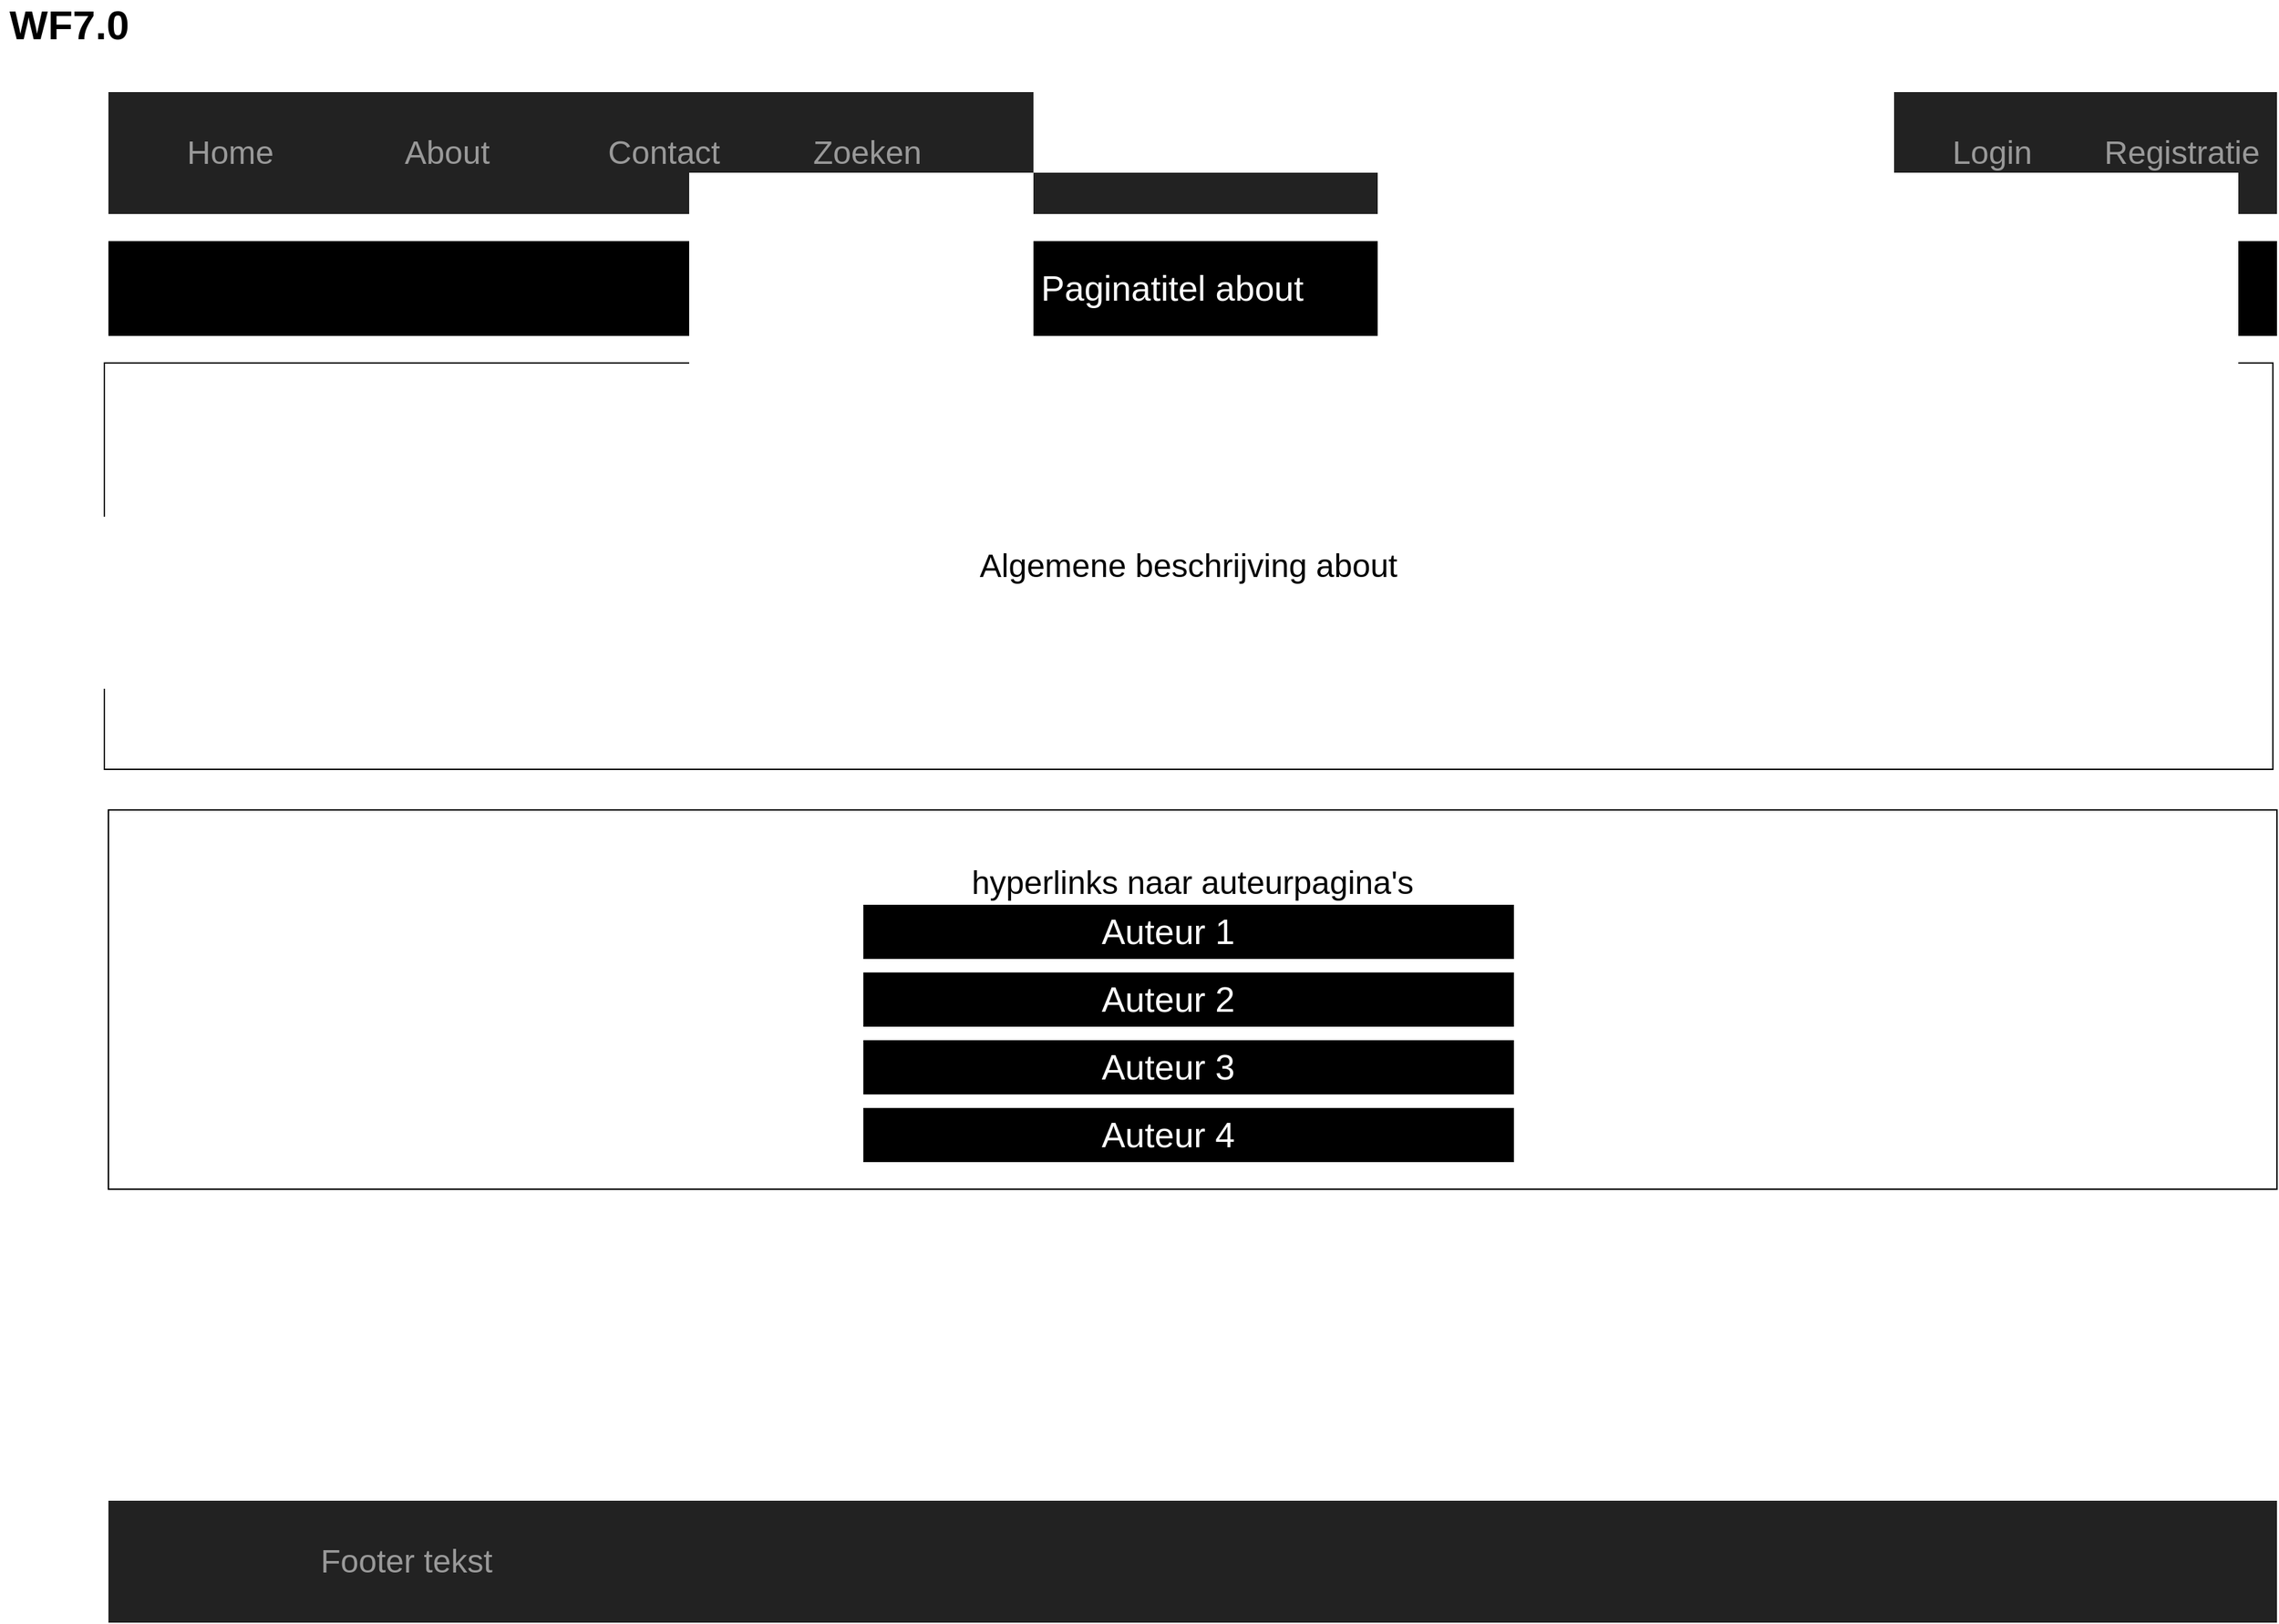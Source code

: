 <mxfile version="20.7.4" type="google"><diagram name="Page-1" id="c9db0220-8083-56f3-ca83-edcdcd058819"><mxGraphModel grid="1" page="1" gridSize="10" guides="1" tooltips="1" connect="1" arrows="1" fold="1" pageScale="1.5" pageWidth="1169" pageHeight="827" background="#ffffff" math="0" shadow="0"><root><mxCell id="0" style=";html=1;"/><mxCell id="1" style=";html=1;" parent="0"/><mxCell id="3d76a8aef4d5c911-1" value="" style="html=1;shadow=0;dashed=0;shape=mxgraph.bootstrap.rect;fillColor=#222222;strokeColor=none;whiteSpace=wrap;rounded=0;fontSize=12;fontColor=#000000;align=center;" vertex="1" parent="1"><mxGeometry x="80" y="70" width="1600" height="90" as="geometry"/></mxCell><mxCell id="3d76a8aef4d5c911-7" value="Zoeken" style="html=1;shadow=0;dashed=0;fillColor=none;strokeColor=none;shape=mxgraph.bootstrap.rect;fontColor=#999999;whiteSpace=wrap;fontSize=24;" vertex="1" parent="3d76a8aef4d5c911-1"><mxGeometry x="480.014" width="160" height="90" as="geometry"/></mxCell><mxCell id="3d76a8aef4d5c911-8" value="Login" style="html=1;shadow=0;dashed=0;fillColor=none;strokeColor=none;shape=mxgraph.bootstrap.rect;fontColor=#999999;whiteSpace=wrap;fontSize=24;" vertex="1" parent="3d76a8aef4d5c911-1"><mxGeometry x="1320" width="140" height="90" as="geometry"/></mxCell><mxCell id="H9CyvaDkC_5dpCcxhKHN-1" value="Contact" style="html=1;shadow=0;dashed=0;fillColor=none;strokeColor=none;shape=mxgraph.bootstrap.rect;fontColor=#999999;whiteSpace=wrap;fontSize=24;" vertex="1" parent="3d76a8aef4d5c911-1"><mxGeometry x="340.007" width="140" height="90" as="geometry"/></mxCell><mxCell id="H9CyvaDkC_5dpCcxhKHN-2" value="Registratie" style="html=1;shadow=0;dashed=0;fillColor=none;strokeColor=none;shape=mxgraph.bootstrap.rect;fontColor=#999999;whiteSpace=wrap;fontSize=24;" vertex="1" parent="3d76a8aef4d5c911-1"><mxGeometry x="1460.007" width="140" height="90" as="geometry"/></mxCell><mxCell id="H9CyvaDkC_5dpCcxhKHN-4" value="About" style="html=1;shadow=0;dashed=0;fillColor=none;strokeColor=none;shape=mxgraph.bootstrap.rect;fontColor=#999999;whiteSpace=wrap;fontSize=24;" vertex="1" parent="3d76a8aef4d5c911-1"><mxGeometry x="179.993" width="140" height="90" as="geometry"/></mxCell><mxCell id="11" value="Home" style="html=1;shadow=0;dashed=0;fillColor=none;strokeColor=none;shape=mxgraph.bootstrap.rect;fontColor=#999999;whiteSpace=wrap;fontSize=24;" vertex="1" parent="3d76a8aef4d5c911-1"><mxGeometry x="20.003" width="140" height="90" as="geometry"/></mxCell><mxCell id="3d76a8aef4d5c911-17" value="WF7.0" style="html=1;shadow=0;dashed=0;shape=mxgraph.bootstrap.rect;strokeColor=none;fillColor=none;fontColor=#000000;align=left;spacingLeft=5;whiteSpace=wrap;rounded=0;fontStyle=1;fontSize=30;" vertex="1" parent="1"><mxGeometry y="10" width="200" height="20" as="geometry"/></mxCell><mxCell id="H9CyvaDkC_5dpCcxhKHN-5" value="" style="html=1;shadow=0;dashed=0;shape=mxgraph.bootstrap.rect;fillColor=#222222;strokeColor=none;whiteSpace=wrap;rounded=0;fontSize=12;fontColor=#000000;align=center;" vertex="1" parent="1"><mxGeometry x="80" y="1110" width="1600" height="90" as="geometry"/></mxCell><mxCell id="H9CyvaDkC_5dpCcxhKHN-9" value="Footer tekst" style="html=1;shadow=0;dashed=0;fillColor=none;strokeColor=none;shape=mxgraph.bootstrap.rect;fontColor=#999999;whiteSpace=wrap;fontSize=24;" vertex="1" parent="H9CyvaDkC_5dpCcxhKHN-5"><mxGeometry x="50" width="340" height="90" as="geometry"/></mxCell><mxCell id="60" value="Paginatitel about" style="html=1;shadow=0;dashed=0;shape=mxgraph.bootstrap.rect;fillColor=#000000;strokeColor=none;fontColor=#ffffff;spacingRight=30;whiteSpace=wrap;fontSize=26;" vertex="1" parent="1"><mxGeometry x="80" y="180" width="1600" height="70" as="geometry"/></mxCell><mxCell id="80" value="Als niet aanwezig:" style="html=1;shadow=0;dashed=0;shape=mxgraph.bootstrap.rect;fillColor=#000000;strokeColor=none;fontColor=#ffffff;spacingRight=30;whiteSpace=wrap;fontSize=26;" vertex="1" parent="1"><mxGeometry x="637" y="770" width="480" height="40" as="geometry"/></mxCell><mxCell id="b62AR1I5Rk1UXNjIn0F9-82" value="&lt;font style=&quot;font-size: 24px;&quot;&gt;Algemene beschrijving about&lt;/font&gt;" style="rounded=0;whiteSpace=wrap;html=1;align=center;" vertex="1" parent="1"><mxGeometry x="77" y="270" width="1600" height="300" as="geometry"/></mxCell><mxCell id="b62AR1I5Rk1UXNjIn0F9-86" value="hyperlinks naar auteurpagina's&lt;br&gt;&lt;br&gt;&lt;br&gt;&lt;br&gt;&lt;br&gt;&lt;br&gt;&lt;br&gt;" style="rounded=0;whiteSpace=wrap;html=1;fontSize=24;align=center;" vertex="1" parent="1"><mxGeometry x="80" y="600" width="1600" height="280" as="geometry"/></mxCell><mxCell id="b62AR1I5Rk1UXNjIn0F9-88" value="Auteur 2" style="html=1;shadow=0;dashed=0;shape=mxgraph.bootstrap.rect;fillColor=#000000;strokeColor=none;fontColor=#ffffff;spacingRight=30;whiteSpace=wrap;fontSize=26;" vertex="1" parent="1"><mxGeometry x="637" y="720" width="480" height="40" as="geometry"/></mxCell><mxCell id="b62AR1I5Rk1UXNjIn0F9-89" value="Auteur 1" style="html=1;shadow=0;dashed=0;shape=mxgraph.bootstrap.rect;fillColor=#000000;strokeColor=none;fontColor=#ffffff;spacingRight=30;whiteSpace=wrap;fontSize=26;" vertex="1" parent="1"><mxGeometry x="637" y="670" width="480" height="40" as="geometry"/></mxCell><mxCell id="b62AR1I5Rk1UXNjIn0F9-90" value="Auteur 3" style="html=1;shadow=0;dashed=0;shape=mxgraph.bootstrap.rect;fillColor=#000000;strokeColor=none;fontColor=#ffffff;spacingRight=30;whiteSpace=wrap;fontSize=26;" vertex="1" parent="1"><mxGeometry x="637" y="770" width="480" height="40" as="geometry"/></mxCell><mxCell id="b62AR1I5Rk1UXNjIn0F9-91" value="Auteur 4" style="html=1;shadow=0;dashed=0;shape=mxgraph.bootstrap.rect;fillColor=#000000;strokeColor=none;fontColor=#ffffff;spacingRight=30;whiteSpace=wrap;fontSize=26;" vertex="1" parent="1"><mxGeometry x="637" y="820" width="480" height="40" as="geometry"/></mxCell></root></mxGraphModel></diagram></mxfile>